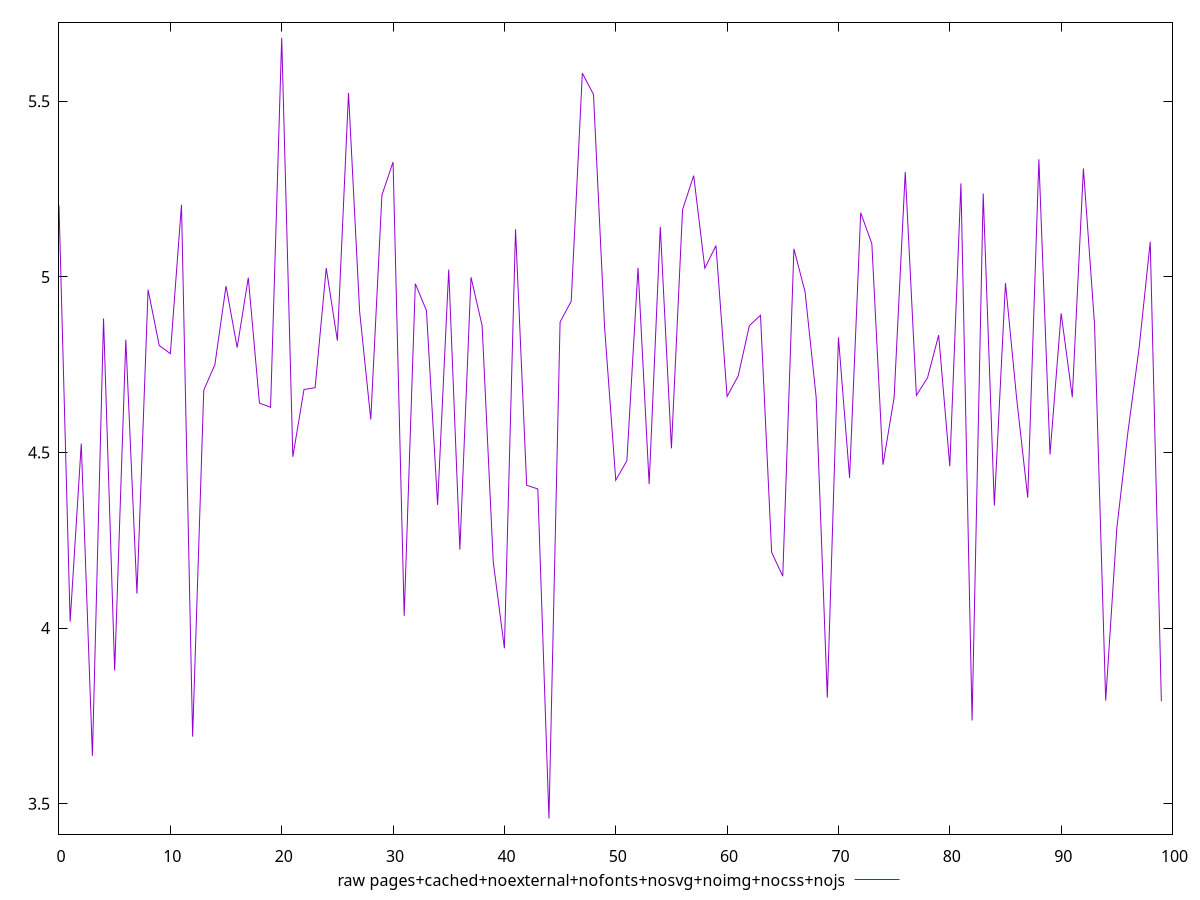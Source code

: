 $_rawPagesCachedNoexternalNofontsNosvgNoimgNocssNojs <<EOF
5.2043
4.018400000000001
4.5253000000000005
3.6366
4.881399999999999
3.8794000000000004
4.821400000000001
4.0982
4.963699999999999
4.8046999999999995
4.781499999999999
5.2051
3.6910000000000003
4.6775
4.7502
4.974200000000001
4.7988
4.9979
4.6407
4.6286000000000005
5.680599999999999
4.487799999999999
4.6794
4.6847
5.0252
4.818600000000001
5.5237
4.900799999999999
4.593900000000001
5.2328
5.3272
4.0349
4.9807
4.9041
4.351000000000001
5.0207
4.2233
4.999099999999999
4.861
4.188
3.9424
5.1354
4.4067
4.396199999999999
3.4577
4.8714
4.9309
5.5802
5.519699999999999
4.8559
4.420999999999999
4.4766
5.0258
4.4097
5.1427
4.5120000000000005
5.1914
5.288399999999999
5.024900000000001
5.0891
4.6596
4.718299999999999
4.861300000000001
4.8907
4.2158
4.1476999999999995
5.0797
4.957800000000001
4.6567
3.8019
4.8278
4.4277
5.1828
5.0945
4.465199999999999
4.6566
5.2989999999999995
4.6626
4.7128
4.8343
4.4609000000000005
5.2663
3.7370000000000005
5.2373
4.3488999999999995
4.9823
4.6551
4.3714
5.3347
4.4945
4.8964
4.657699999999999
5.3087
4.8637999999999995
3.7935999999999996
4.2842
4.559
4.797000000000001
5.100099999999999
3.7914999999999996
EOF
set key outside below
set terminal pngcairo
set output "report_00006_2020-11-02T20-21-41.718Z/network-server-latency/pages+cached+noexternal+nofonts+nosvg+noimg+nocss+nojs//raw.png"
set yrange [3.413242:5.725057999999999]
plot $_rawPagesCachedNoexternalNofontsNosvgNoimgNocssNojs title "raw pages+cached+noexternal+nofonts+nosvg+noimg+nocss+nojs" with line ,